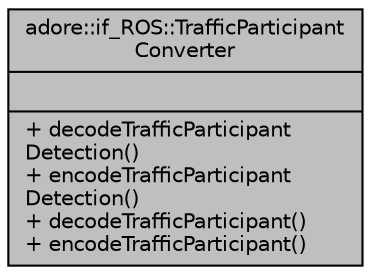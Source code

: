 digraph "adore::if_ROS::TrafficParticipantConverter"
{
 // LATEX_PDF_SIZE
  edge [fontname="Helvetica",fontsize="10",labelfontname="Helvetica",labelfontsize="10"];
  node [fontname="Helvetica",fontsize="10",shape=record];
  Node1 [label="{adore::if_ROS::TrafficParticipant\lConverter\n||+ decodeTrafficParticipant\lDetection()\l+ encodeTrafficParticipant\lDetection()\l+ decodeTrafficParticipant()\l+ encodeTrafficParticipant()\l}",height=0.2,width=0.4,color="black", fillcolor="grey75", style="filled", fontcolor="black",tooltip=" "];
}
